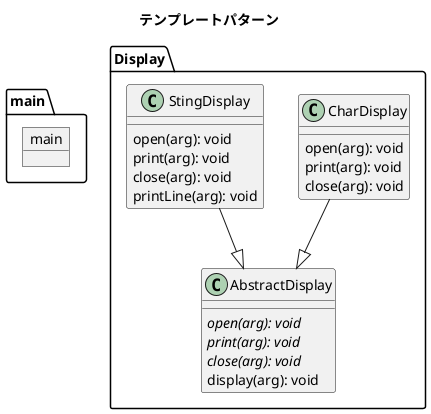@startuml

title テンプレートパターン

package main {
    object main {
    }
}

package Display {

    class AbstractDisplay {
        {abstract} open(arg): void
        {abstract} print(arg): void
        {abstract} close(arg): void
        display(arg): void
    }
    class CharDisplay {
        open(arg): void
        print(arg): void
        close(arg): void
    }

    class StingDisplay {
        open(arg): void
        print(arg): void
        close(arg): void
        printLine(arg): void
    }

}

    CharDisplay --|> AbstractDisplay
    StingDisplay --|> AbstractDisplay



@enduml